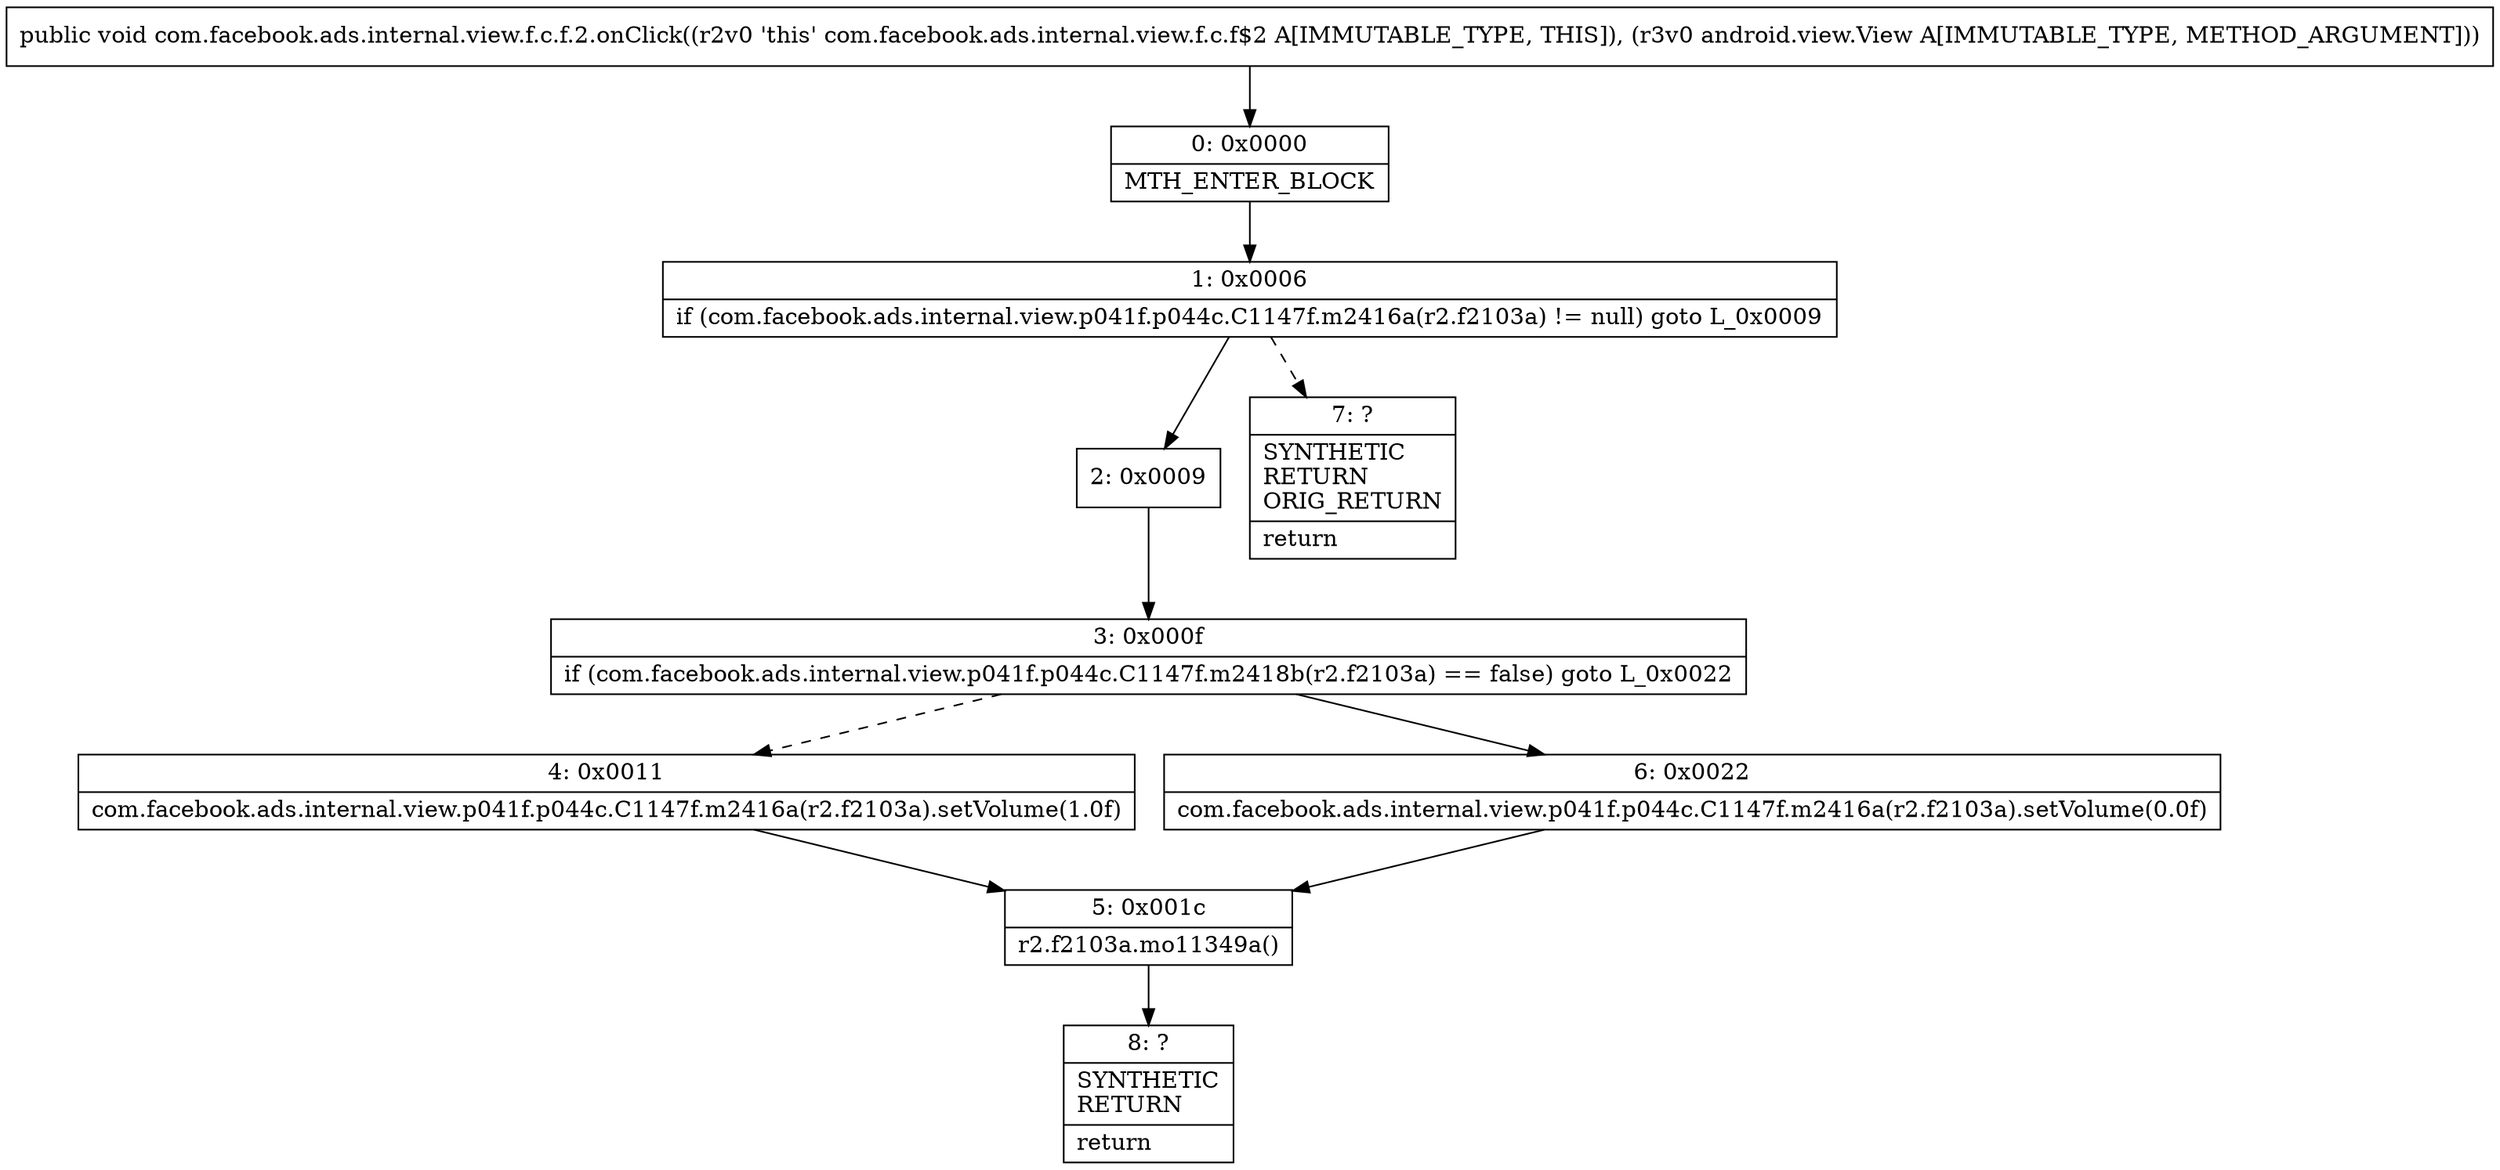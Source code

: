 digraph "CFG forcom.facebook.ads.internal.view.f.c.f.2.onClick(Landroid\/view\/View;)V" {
Node_0 [shape=record,label="{0\:\ 0x0000|MTH_ENTER_BLOCK\l}"];
Node_1 [shape=record,label="{1\:\ 0x0006|if (com.facebook.ads.internal.view.p041f.p044c.C1147f.m2416a(r2.f2103a) != null) goto L_0x0009\l}"];
Node_2 [shape=record,label="{2\:\ 0x0009}"];
Node_3 [shape=record,label="{3\:\ 0x000f|if (com.facebook.ads.internal.view.p041f.p044c.C1147f.m2418b(r2.f2103a) == false) goto L_0x0022\l}"];
Node_4 [shape=record,label="{4\:\ 0x0011|com.facebook.ads.internal.view.p041f.p044c.C1147f.m2416a(r2.f2103a).setVolume(1.0f)\l}"];
Node_5 [shape=record,label="{5\:\ 0x001c|r2.f2103a.mo11349a()\l}"];
Node_6 [shape=record,label="{6\:\ 0x0022|com.facebook.ads.internal.view.p041f.p044c.C1147f.m2416a(r2.f2103a).setVolume(0.0f)\l}"];
Node_7 [shape=record,label="{7\:\ ?|SYNTHETIC\lRETURN\lORIG_RETURN\l|return\l}"];
Node_8 [shape=record,label="{8\:\ ?|SYNTHETIC\lRETURN\l|return\l}"];
MethodNode[shape=record,label="{public void com.facebook.ads.internal.view.f.c.f.2.onClick((r2v0 'this' com.facebook.ads.internal.view.f.c.f$2 A[IMMUTABLE_TYPE, THIS]), (r3v0 android.view.View A[IMMUTABLE_TYPE, METHOD_ARGUMENT])) }"];
MethodNode -> Node_0;
Node_0 -> Node_1;
Node_1 -> Node_2;
Node_1 -> Node_7[style=dashed];
Node_2 -> Node_3;
Node_3 -> Node_4[style=dashed];
Node_3 -> Node_6;
Node_4 -> Node_5;
Node_5 -> Node_8;
Node_6 -> Node_5;
}

